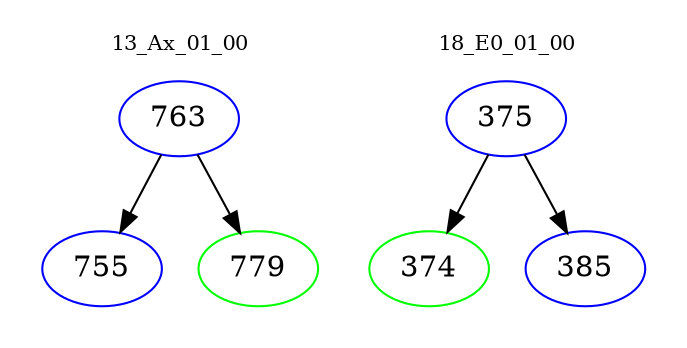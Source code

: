 digraph{
subgraph cluster_0 {
color = white
label = "13_Ax_01_00";
fontsize=10;
T0_763 [label="763", color="blue"]
T0_763 -> T0_755 [color="black"]
T0_755 [label="755", color="blue"]
T0_763 -> T0_779 [color="black"]
T0_779 [label="779", color="green"]
}
subgraph cluster_1 {
color = white
label = "18_E0_01_00";
fontsize=10;
T1_375 [label="375", color="blue"]
T1_375 -> T1_374 [color="black"]
T1_374 [label="374", color="green"]
T1_375 -> T1_385 [color="black"]
T1_385 [label="385", color="blue"]
}
}
